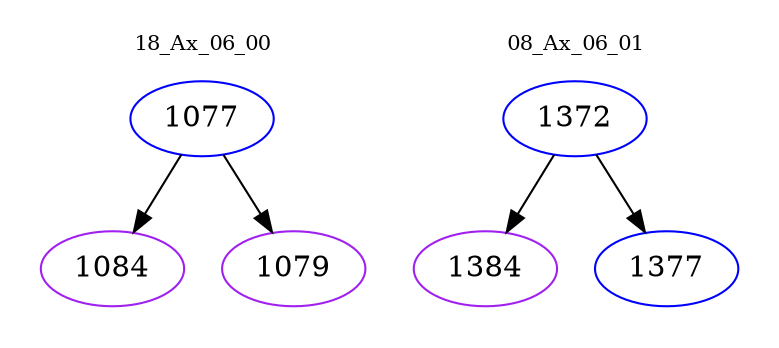 digraph{
subgraph cluster_0 {
color = white
label = "18_Ax_06_00";
fontsize=10;
T0_1077 [label="1077", color="blue"]
T0_1077 -> T0_1084 [color="black"]
T0_1084 [label="1084", color="purple"]
T0_1077 -> T0_1079 [color="black"]
T0_1079 [label="1079", color="purple"]
}
subgraph cluster_1 {
color = white
label = "08_Ax_06_01";
fontsize=10;
T1_1372 [label="1372", color="blue"]
T1_1372 -> T1_1384 [color="black"]
T1_1384 [label="1384", color="purple"]
T1_1372 -> T1_1377 [color="black"]
T1_1377 [label="1377", color="blue"]
}
}
